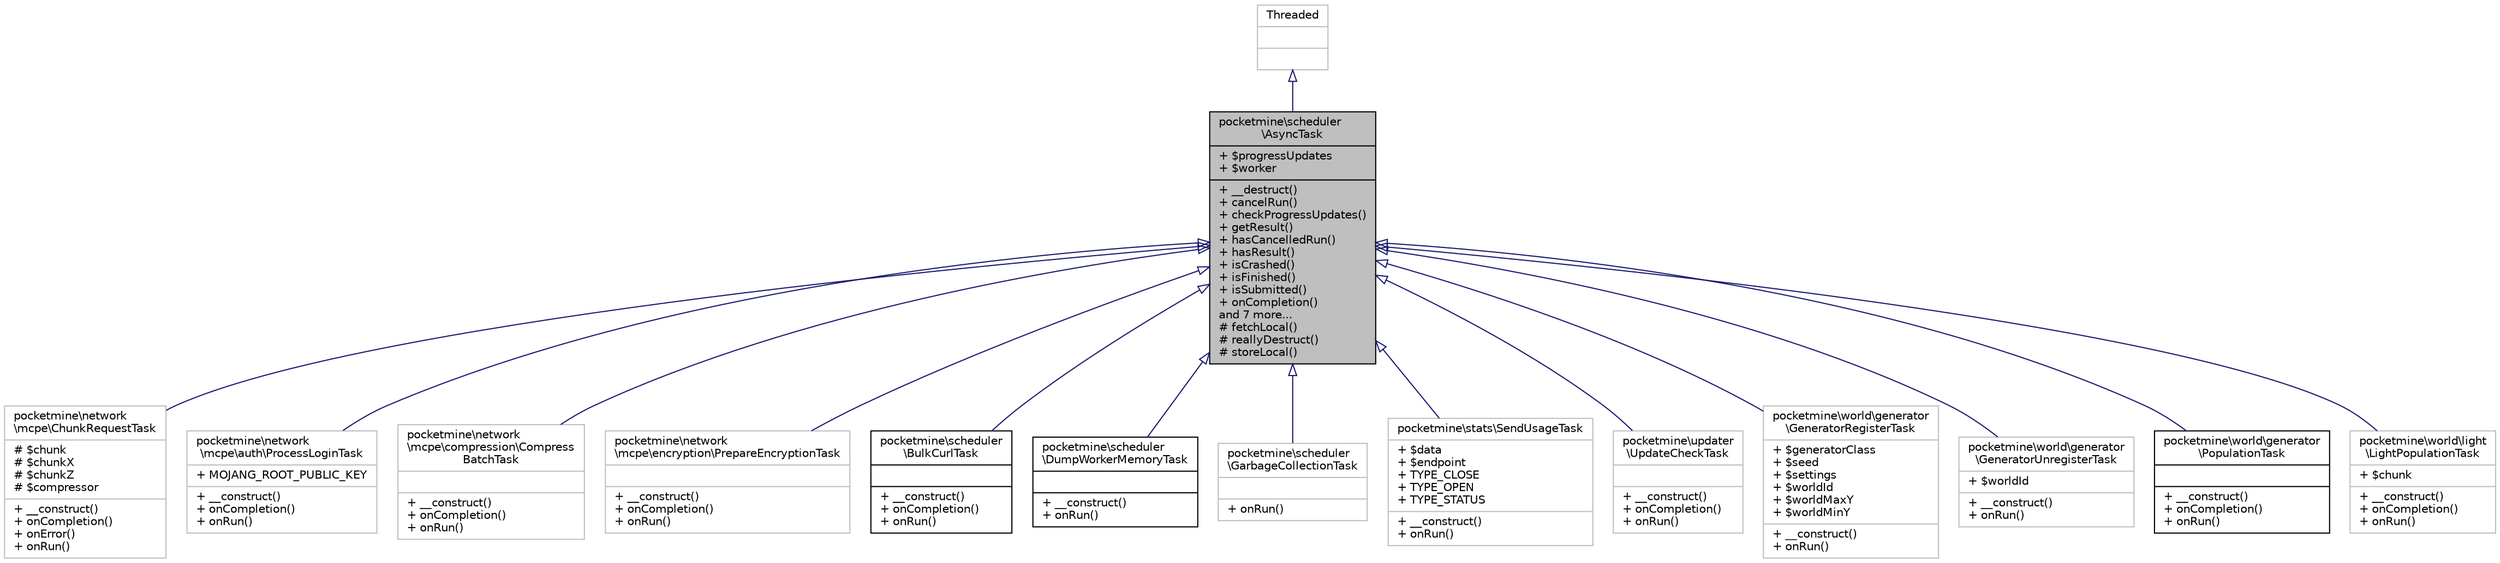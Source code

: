 digraph "pocketmine\scheduler\AsyncTask"
{
 // INTERACTIVE_SVG=YES
 // LATEX_PDF_SIZE
  edge [fontname="Helvetica",fontsize="10",labelfontname="Helvetica",labelfontsize="10"];
  node [fontname="Helvetica",fontsize="10",shape=record];
  Node1 [label="{pocketmine\\scheduler\l\\AsyncTask\n|+ $progressUpdates\l+ $worker\l|+ __destruct()\l+ cancelRun()\l+ checkProgressUpdates()\l+ getResult()\l+ hasCancelledRun()\l+ hasResult()\l+ isCrashed()\l+ isFinished()\l+ isSubmitted()\l+ onCompletion()\land 7 more...\l# fetchLocal()\l# reallyDestruct()\l# storeLocal()\l}",height=0.2,width=0.4,color="black", fillcolor="grey75", style="filled", fontcolor="black",tooltip=" "];
  Node2 -> Node1 [dir="back",color="midnightblue",fontsize="10",style="solid",arrowtail="onormal",fontname="Helvetica"];
  Node2 [label="{Threaded\n||}",height=0.2,width=0.4,color="grey75", fillcolor="white", style="filled",tooltip=" "];
  Node1 -> Node3 [dir="back",color="midnightblue",fontsize="10",style="solid",arrowtail="onormal",fontname="Helvetica"];
  Node3 [label="{pocketmine\\network\l\\mcpe\\ChunkRequestTask\n|# $chunk\l# $chunkX\l# $chunkZ\l# $compressor\l|+ __construct()\l+ onCompletion()\l+ onError()\l+ onRun()\l}",height=0.2,width=0.4,color="grey75", fillcolor="white", style="filled",URL="$d2/d46/classpocketmine_1_1network_1_1mcpe_1_1_chunk_request_task.html",tooltip=" "];
  Node1 -> Node4 [dir="back",color="midnightblue",fontsize="10",style="solid",arrowtail="onormal",fontname="Helvetica"];
  Node4 [label="{pocketmine\\network\l\\mcpe\\auth\\ProcessLoginTask\n|+ MOJANG_ROOT_PUBLIC_KEY\l|+ __construct()\l+ onCompletion()\l+ onRun()\l}",height=0.2,width=0.4,color="grey75", fillcolor="white", style="filled",URL="$df/df7/classpocketmine_1_1network_1_1mcpe_1_1auth_1_1_process_login_task.html",tooltip=" "];
  Node1 -> Node5 [dir="back",color="midnightblue",fontsize="10",style="solid",arrowtail="onormal",fontname="Helvetica"];
  Node5 [label="{pocketmine\\network\l\\mcpe\\compression\\Compress\lBatchTask\n||+ __construct()\l+ onCompletion()\l+ onRun()\l}",height=0.2,width=0.4,color="grey75", fillcolor="white", style="filled",URL="$d6/dda/classpocketmine_1_1network_1_1mcpe_1_1compression_1_1_compress_batch_task.html",tooltip=" "];
  Node1 -> Node6 [dir="back",color="midnightblue",fontsize="10",style="solid",arrowtail="onormal",fontname="Helvetica"];
  Node6 [label="{pocketmine\\network\l\\mcpe\\encryption\\PrepareEncryptionTask\n||+ __construct()\l+ onCompletion()\l+ onRun()\l}",height=0.2,width=0.4,color="grey75", fillcolor="white", style="filled",URL="$d7/d18/classpocketmine_1_1network_1_1mcpe_1_1encryption_1_1_prepare_encryption_task.html",tooltip=" "];
  Node1 -> Node7 [dir="back",color="midnightblue",fontsize="10",style="solid",arrowtail="onormal",fontname="Helvetica"];
  Node7 [label="{pocketmine\\scheduler\l\\BulkCurlTask\n||+ __construct()\l+ onCompletion()\l+ onRun()\l}",height=0.2,width=0.4,color="black", fillcolor="white", style="filled",URL="$df/d18/classpocketmine_1_1scheduler_1_1_bulk_curl_task.html",tooltip=" "];
  Node1 -> Node8 [dir="back",color="midnightblue",fontsize="10",style="solid",arrowtail="onormal",fontname="Helvetica"];
  Node8 [label="{pocketmine\\scheduler\l\\DumpWorkerMemoryTask\n||+ __construct()\l+ onRun()\l}",height=0.2,width=0.4,color="black", fillcolor="white", style="filled",URL="$d7/d53/classpocketmine_1_1scheduler_1_1_dump_worker_memory_task.html",tooltip=" "];
  Node1 -> Node9 [dir="back",color="midnightblue",fontsize="10",style="solid",arrowtail="onormal",fontname="Helvetica"];
  Node9 [label="{pocketmine\\scheduler\l\\GarbageCollectionTask\n||+ onRun()\l}",height=0.2,width=0.4,color="grey75", fillcolor="white", style="filled",URL="$d9/dae/classpocketmine_1_1scheduler_1_1_garbage_collection_task.html",tooltip=" "];
  Node1 -> Node10 [dir="back",color="midnightblue",fontsize="10",style="solid",arrowtail="onormal",fontname="Helvetica"];
  Node10 [label="{pocketmine\\stats\\SendUsageTask\n|+ $data\l+ $endpoint\l+ TYPE_CLOSE\l+ TYPE_OPEN\l+ TYPE_STATUS\l|+ __construct()\l+ onRun()\l}",height=0.2,width=0.4,color="grey75", fillcolor="white", style="filled",URL="$df/d2c/classpocketmine_1_1stats_1_1_send_usage_task.html",tooltip=" "];
  Node1 -> Node11 [dir="back",color="midnightblue",fontsize="10",style="solid",arrowtail="onormal",fontname="Helvetica"];
  Node11 [label="{pocketmine\\updater\l\\UpdateCheckTask\n||+ __construct()\l+ onCompletion()\l+ onRun()\l}",height=0.2,width=0.4,color="grey75", fillcolor="white", style="filled",URL="$d7/d6f/classpocketmine_1_1updater_1_1_update_check_task.html",tooltip=" "];
  Node1 -> Node12 [dir="back",color="midnightblue",fontsize="10",style="solid",arrowtail="onormal",fontname="Helvetica"];
  Node12 [label="{pocketmine\\world\\generator\l\\GeneratorRegisterTask\n|+ $generatorClass\l+ $seed\l+ $settings\l+ $worldId\l+ $worldMaxY\l+ $worldMinY\l|+ __construct()\l+ onRun()\l}",height=0.2,width=0.4,color="grey75", fillcolor="white", style="filled",URL="$d2/d88/classpocketmine_1_1world_1_1generator_1_1_generator_register_task.html",tooltip=" "];
  Node1 -> Node13 [dir="back",color="midnightblue",fontsize="10",style="solid",arrowtail="onormal",fontname="Helvetica"];
  Node13 [label="{pocketmine\\world\\generator\l\\GeneratorUnregisterTask\n|+ $worldId\l|+ __construct()\l+ onRun()\l}",height=0.2,width=0.4,color="grey75", fillcolor="white", style="filled",URL="$d0/dac/classpocketmine_1_1world_1_1generator_1_1_generator_unregister_task.html",tooltip=" "];
  Node1 -> Node14 [dir="back",color="midnightblue",fontsize="10",style="solid",arrowtail="onormal",fontname="Helvetica"];
  Node14 [label="{pocketmine\\world\\generator\l\\PopulationTask\n||+ __construct()\l+ onCompletion()\l+ onRun()\l}",height=0.2,width=0.4,color="black", fillcolor="white", style="filled",URL="$d9/d4a/classpocketmine_1_1world_1_1generator_1_1_population_task.html",tooltip=" "];
  Node1 -> Node15 [dir="back",color="midnightblue",fontsize="10",style="solid",arrowtail="onormal",fontname="Helvetica"];
  Node15 [label="{pocketmine\\world\\light\l\\LightPopulationTask\n|+ $chunk\l|+ __construct()\l+ onCompletion()\l+ onRun()\l}",height=0.2,width=0.4,color="grey75", fillcolor="white", style="filled",URL="$d9/d7c/classpocketmine_1_1world_1_1light_1_1_light_population_task.html",tooltip=" "];
}

